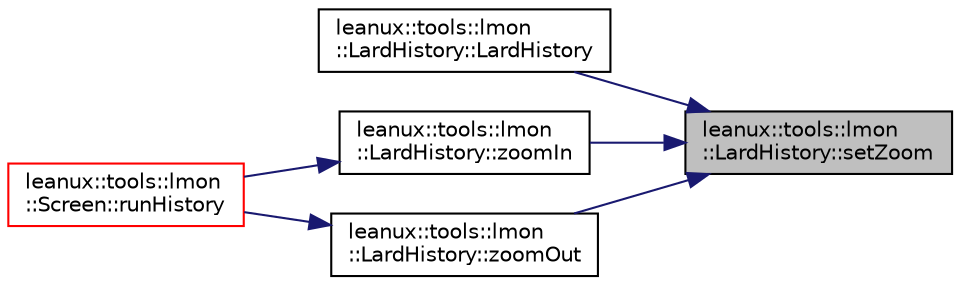 digraph "leanux::tools::lmon::LardHistory::setZoom"
{
 // LATEX_PDF_SIZE
  bgcolor="transparent";
  edge [fontname="Helvetica",fontsize="10",labelfontname="Helvetica",labelfontsize="10"];
  node [fontname="Helvetica",fontsize="10",shape=record];
  rankdir="RL";
  Node1 [label="leanux::tools::lmon\l::LardHistory::setZoom",height=0.2,width=0.4,color="black", fillcolor="grey75", style="filled", fontcolor="black",tooltip="Sets the current time selection into the lard data."];
  Node1 -> Node2 [dir="back",color="midnightblue",fontsize="10",style="solid",fontname="Helvetica"];
  Node2 [label="leanux::tools::lmon\l::LardHistory::LardHistory",height=0.2,width=0.4,color="black",URL="$classleanux_1_1tools_1_1lmon_1_1LardHistory.html#a577cf0b864133c7e296c4ec1f389099e",tooltip=" "];
  Node1 -> Node3 [dir="back",color="midnightblue",fontsize="10",style="solid",fontname="Helvetica"];
  Node3 [label="leanux::tools::lmon\l::LardHistory::zoomIn",height=0.2,width=0.4,color="black",URL="$classleanux_1_1tools_1_1lmon_1_1LardHistory.html#a10f36becfe8720990cc1d61cb5c4fb69",tooltip=" "];
  Node3 -> Node4 [dir="back",color="midnightblue",fontsize="10",style="solid",fontname="Helvetica"];
  Node4 [label="leanux::tools::lmon\l::Screen::runHistory",height=0.2,width=0.4,color="red",URL="$classleanux_1_1tools_1_1lmon_1_1Screen.html#a010f9459d506af3a4251ea0a644282bd",tooltip="Run the Screen in history mode."];
  Node1 -> Node7 [dir="back",color="midnightblue",fontsize="10",style="solid",fontname="Helvetica"];
  Node7 [label="leanux::tools::lmon\l::LardHistory::zoomOut",height=0.2,width=0.4,color="black",URL="$classleanux_1_1tools_1_1lmon_1_1LardHistory.html#a3f832bdd26bec87963018ca9dd4655a4",tooltip=" "];
  Node7 -> Node4 [dir="back",color="midnightblue",fontsize="10",style="solid",fontname="Helvetica"];
}
